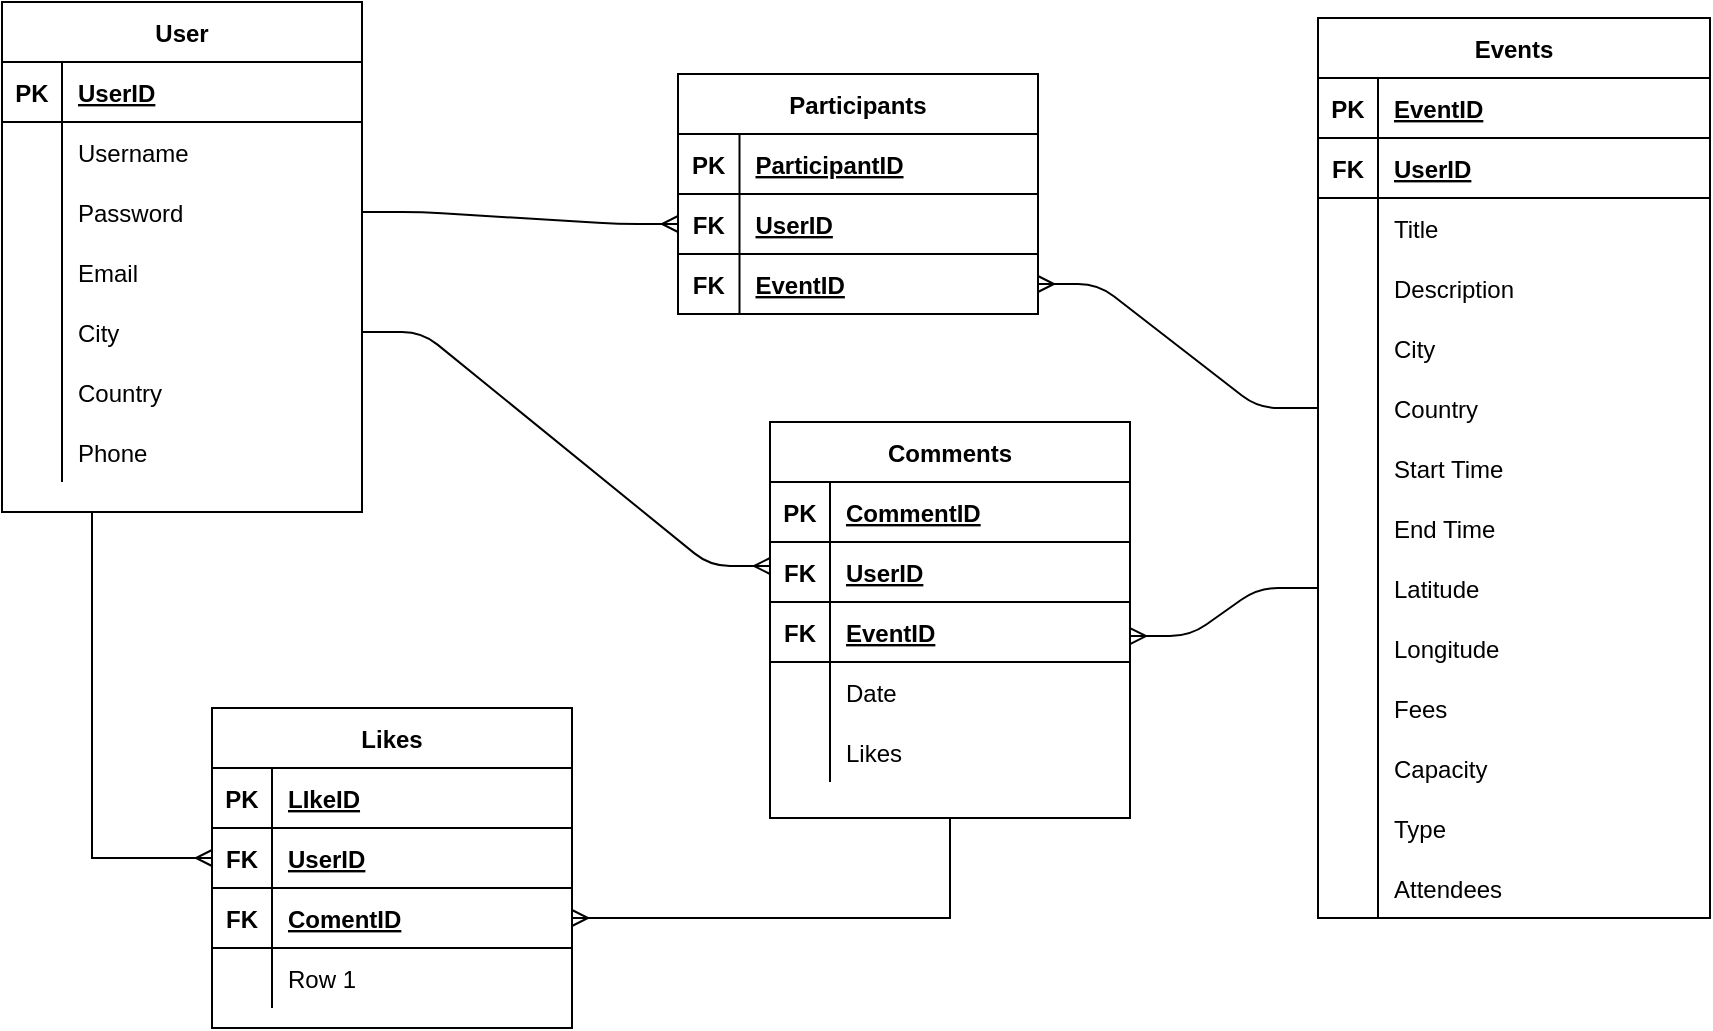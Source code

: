 <mxfile version="14.9.6" type="device"><diagram id="R2lEEEUBdFMjLlhIrx00" name="Page-1"><mxGraphModel dx="1038" dy="607" grid="0" gridSize="10" guides="1" tooltips="1" connect="1" arrows="1" fold="1" page="1" pageScale="1" pageWidth="1169" pageHeight="827" math="0" shadow="0" extFonts="Permanent Marker^https://fonts.googleapis.com/css?family=Permanent+Marker"><root><mxCell id="0"/><mxCell id="1" parent="0"/><mxCell id="35E9aTL5bJsYNEVl3tkV-25" style="edgeStyle=orthogonalEdgeStyle;rounded=0;orthogonalLoop=1;jettySize=auto;html=1;exitX=0.25;exitY=1;exitDx=0;exitDy=0;endArrow=ERmany;endFill=0;" parent="1" source="BqN4c9QAZOn9QzjcH6b2-1" target="35E9aTL5bJsYNEVl3tkV-14" edge="1"><mxGeometry relative="1" as="geometry"/></mxCell><mxCell id="BqN4c9QAZOn9QzjcH6b2-1" value="User" style="shape=table;startSize=30;container=1;collapsible=1;childLayout=tableLayout;fixedRows=1;rowLines=0;fontStyle=1;align=center;resizeLast=1;" parent="1" vertex="1"><mxGeometry x="25" y="24" width="180" height="255" as="geometry"/></mxCell><mxCell id="BqN4c9QAZOn9QzjcH6b2-2" value="" style="shape=partialRectangle;collapsible=0;dropTarget=0;pointerEvents=0;fillColor=none;top=0;left=0;bottom=1;right=0;points=[[0,0.5],[1,0.5]];portConstraint=eastwest;" parent="BqN4c9QAZOn9QzjcH6b2-1" vertex="1"><mxGeometry y="30" width="180" height="30" as="geometry"/></mxCell><mxCell id="BqN4c9QAZOn9QzjcH6b2-3" value="PK" style="shape=partialRectangle;connectable=0;fillColor=none;top=0;left=0;bottom=0;right=0;fontStyle=1;overflow=hidden;" parent="BqN4c9QAZOn9QzjcH6b2-2" vertex="1"><mxGeometry width="30" height="30" as="geometry"/></mxCell><mxCell id="BqN4c9QAZOn9QzjcH6b2-4" value="UserID" style="shape=partialRectangle;connectable=0;fillColor=none;top=0;left=0;bottom=0;right=0;align=left;spacingLeft=6;fontStyle=5;overflow=hidden;" parent="BqN4c9QAZOn9QzjcH6b2-2" vertex="1"><mxGeometry x="30" width="150" height="30" as="geometry"/></mxCell><mxCell id="BqN4c9QAZOn9QzjcH6b2-5" value="" style="shape=partialRectangle;collapsible=0;dropTarget=0;pointerEvents=0;fillColor=none;top=0;left=0;bottom=0;right=0;points=[[0,0.5],[1,0.5]];portConstraint=eastwest;" parent="BqN4c9QAZOn9QzjcH6b2-1" vertex="1"><mxGeometry y="60" width="180" height="30" as="geometry"/></mxCell><mxCell id="BqN4c9QAZOn9QzjcH6b2-6" value="" style="shape=partialRectangle;connectable=0;fillColor=none;top=0;left=0;bottom=0;right=0;editable=1;overflow=hidden;" parent="BqN4c9QAZOn9QzjcH6b2-5" vertex="1"><mxGeometry width="30" height="30" as="geometry"/></mxCell><mxCell id="BqN4c9QAZOn9QzjcH6b2-7" value="Username" style="shape=partialRectangle;connectable=0;fillColor=none;top=0;left=0;bottom=0;right=0;align=left;spacingLeft=6;overflow=hidden;" parent="BqN4c9QAZOn9QzjcH6b2-5" vertex="1"><mxGeometry x="30" width="150" height="30" as="geometry"/></mxCell><mxCell id="BqN4c9QAZOn9QzjcH6b2-8" value="" style="shape=partialRectangle;collapsible=0;dropTarget=0;pointerEvents=0;fillColor=none;top=0;left=0;bottom=0;right=0;points=[[0,0.5],[1,0.5]];portConstraint=eastwest;" parent="BqN4c9QAZOn9QzjcH6b2-1" vertex="1"><mxGeometry y="90" width="180" height="30" as="geometry"/></mxCell><mxCell id="BqN4c9QAZOn9QzjcH6b2-9" value="" style="shape=partialRectangle;connectable=0;fillColor=none;top=0;left=0;bottom=0;right=0;editable=1;overflow=hidden;" parent="BqN4c9QAZOn9QzjcH6b2-8" vertex="1"><mxGeometry width="30" height="30" as="geometry"/></mxCell><mxCell id="BqN4c9QAZOn9QzjcH6b2-10" value="Password" style="shape=partialRectangle;connectable=0;fillColor=none;top=0;left=0;bottom=0;right=0;align=left;spacingLeft=6;overflow=hidden;" parent="BqN4c9QAZOn9QzjcH6b2-8" vertex="1"><mxGeometry x="30" width="150" height="30" as="geometry"/></mxCell><mxCell id="BqN4c9QAZOn9QzjcH6b2-11" value="" style="shape=partialRectangle;collapsible=0;dropTarget=0;pointerEvents=0;fillColor=none;top=0;left=0;bottom=0;right=0;points=[[0,0.5],[1,0.5]];portConstraint=eastwest;" parent="BqN4c9QAZOn9QzjcH6b2-1" vertex="1"><mxGeometry y="120" width="180" height="30" as="geometry"/></mxCell><mxCell id="BqN4c9QAZOn9QzjcH6b2-12" value="" style="shape=partialRectangle;connectable=0;fillColor=none;top=0;left=0;bottom=0;right=0;editable=1;overflow=hidden;" parent="BqN4c9QAZOn9QzjcH6b2-11" vertex="1"><mxGeometry width="30" height="30" as="geometry"/></mxCell><mxCell id="BqN4c9QAZOn9QzjcH6b2-13" value="Email" style="shape=partialRectangle;connectable=0;fillColor=none;top=0;left=0;bottom=0;right=0;align=left;spacingLeft=6;overflow=hidden;" parent="BqN4c9QAZOn9QzjcH6b2-11" vertex="1"><mxGeometry x="30" width="150" height="30" as="geometry"/></mxCell><mxCell id="BqN4c9QAZOn9QzjcH6b2-14" value="" style="shape=partialRectangle;collapsible=0;dropTarget=0;pointerEvents=0;fillColor=none;top=0;left=0;bottom=0;right=0;points=[[0,0.5],[1,0.5]];portConstraint=eastwest;" parent="BqN4c9QAZOn9QzjcH6b2-1" vertex="1"><mxGeometry y="150" width="180" height="30" as="geometry"/></mxCell><mxCell id="BqN4c9QAZOn9QzjcH6b2-15" value="" style="shape=partialRectangle;connectable=0;fillColor=none;top=0;left=0;bottom=0;right=0;editable=1;overflow=hidden;" parent="BqN4c9QAZOn9QzjcH6b2-14" vertex="1"><mxGeometry width="30" height="30" as="geometry"/></mxCell><mxCell id="BqN4c9QAZOn9QzjcH6b2-16" value="City" style="shape=partialRectangle;connectable=0;fillColor=none;top=0;left=0;bottom=0;right=0;align=left;spacingLeft=6;overflow=hidden;" parent="BqN4c9QAZOn9QzjcH6b2-14" vertex="1"><mxGeometry x="30" width="150" height="30" as="geometry"/></mxCell><mxCell id="BqN4c9QAZOn9QzjcH6b2-17" value="" style="shape=partialRectangle;collapsible=0;dropTarget=0;pointerEvents=0;fillColor=none;top=0;left=0;bottom=0;right=0;points=[[0,0.5],[1,0.5]];portConstraint=eastwest;" parent="BqN4c9QAZOn9QzjcH6b2-1" vertex="1"><mxGeometry y="180" width="180" height="30" as="geometry"/></mxCell><mxCell id="BqN4c9QAZOn9QzjcH6b2-18" value="" style="shape=partialRectangle;connectable=0;fillColor=none;top=0;left=0;bottom=0;right=0;editable=1;overflow=hidden;" parent="BqN4c9QAZOn9QzjcH6b2-17" vertex="1"><mxGeometry width="30" height="30" as="geometry"/></mxCell><mxCell id="BqN4c9QAZOn9QzjcH6b2-19" value="Country" style="shape=partialRectangle;connectable=0;fillColor=none;top=0;left=0;bottom=0;right=0;align=left;spacingLeft=6;overflow=hidden;" parent="BqN4c9QAZOn9QzjcH6b2-17" vertex="1"><mxGeometry x="30" width="150" height="30" as="geometry"/></mxCell><mxCell id="OH2ptNLrjtJ3HRjTBKFu-15" value="" style="shape=partialRectangle;collapsible=0;dropTarget=0;pointerEvents=0;fillColor=none;top=0;left=0;bottom=0;right=0;points=[[0,0.5],[1,0.5]];portConstraint=eastwest;" parent="BqN4c9QAZOn9QzjcH6b2-1" vertex="1"><mxGeometry y="210" width="180" height="30" as="geometry"/></mxCell><mxCell id="OH2ptNLrjtJ3HRjTBKFu-16" value="" style="shape=partialRectangle;connectable=0;fillColor=none;top=0;left=0;bottom=0;right=0;editable=1;overflow=hidden;" parent="OH2ptNLrjtJ3HRjTBKFu-15" vertex="1"><mxGeometry width="30" height="30" as="geometry"/></mxCell><mxCell id="OH2ptNLrjtJ3HRjTBKFu-17" value="Phone" style="shape=partialRectangle;connectable=0;fillColor=none;top=0;left=0;bottom=0;right=0;align=left;spacingLeft=6;overflow=hidden;" parent="OH2ptNLrjtJ3HRjTBKFu-15" vertex="1"><mxGeometry x="30" width="150" height="30" as="geometry"/></mxCell><mxCell id="BqN4c9QAZOn9QzjcH6b2-23" value="Events" style="shape=table;startSize=30;container=1;collapsible=1;childLayout=tableLayout;fixedRows=1;rowLines=0;fontStyle=1;align=center;resizeLast=1;" parent="1" vertex="1"><mxGeometry x="683" y="32" width="196" height="450" as="geometry"/></mxCell><mxCell id="BqN4c9QAZOn9QzjcH6b2-24" value="" style="shape=partialRectangle;collapsible=0;dropTarget=0;pointerEvents=0;fillColor=none;top=0;left=0;bottom=1;right=0;points=[[0,0.5],[1,0.5]];portConstraint=eastwest;" parent="BqN4c9QAZOn9QzjcH6b2-23" vertex="1"><mxGeometry y="30" width="196" height="30" as="geometry"/></mxCell><mxCell id="BqN4c9QAZOn9QzjcH6b2-25" value="PK" style="shape=partialRectangle;connectable=0;fillColor=none;top=0;left=0;bottom=0;right=0;fontStyle=1;overflow=hidden;" parent="BqN4c9QAZOn9QzjcH6b2-24" vertex="1"><mxGeometry width="30" height="30" as="geometry"/></mxCell><mxCell id="BqN4c9QAZOn9QzjcH6b2-26" value="EventID" style="shape=partialRectangle;connectable=0;fillColor=none;top=0;left=0;bottom=0;right=0;align=left;spacingLeft=6;fontStyle=5;overflow=hidden;" parent="BqN4c9QAZOn9QzjcH6b2-24" vertex="1"><mxGeometry x="30" width="166" height="30" as="geometry"/></mxCell><mxCell id="BqN4c9QAZOn9QzjcH6b2-36" value="" style="shape=partialRectangle;collapsible=0;dropTarget=0;pointerEvents=0;fillColor=none;top=0;left=0;bottom=1;right=0;points=[[0,0.5],[1,0.5]];portConstraint=eastwest;" parent="BqN4c9QAZOn9QzjcH6b2-23" vertex="1"><mxGeometry y="60" width="196" height="30" as="geometry"/></mxCell><mxCell id="BqN4c9QAZOn9QzjcH6b2-37" value="FK" style="shape=partialRectangle;connectable=0;fillColor=none;top=0;left=0;bottom=0;right=0;fontStyle=1;overflow=hidden;" parent="BqN4c9QAZOn9QzjcH6b2-36" vertex="1"><mxGeometry width="30" height="30" as="geometry"/></mxCell><mxCell id="BqN4c9QAZOn9QzjcH6b2-38" value="UserID" style="shape=partialRectangle;connectable=0;fillColor=none;top=0;left=0;bottom=0;right=0;align=left;spacingLeft=6;fontStyle=5;overflow=hidden;" parent="BqN4c9QAZOn9QzjcH6b2-36" vertex="1"><mxGeometry x="30" width="166" height="30" as="geometry"/></mxCell><mxCell id="BqN4c9QAZOn9QzjcH6b2-48" value="" style="shape=partialRectangle;collapsible=0;dropTarget=0;pointerEvents=0;fillColor=none;top=0;left=0;bottom=0;right=0;points=[[0,0.5],[1,0.5]];portConstraint=eastwest;" parent="BqN4c9QAZOn9QzjcH6b2-23" vertex="1"><mxGeometry y="90" width="196" height="30" as="geometry"/></mxCell><mxCell id="BqN4c9QAZOn9QzjcH6b2-49" value="" style="shape=partialRectangle;connectable=0;fillColor=none;top=0;left=0;bottom=0;right=0;editable=1;overflow=hidden;" parent="BqN4c9QAZOn9QzjcH6b2-48" vertex="1"><mxGeometry width="30" height="30" as="geometry"/></mxCell><mxCell id="BqN4c9QAZOn9QzjcH6b2-50" value="Title" style="shape=partialRectangle;connectable=0;fillColor=none;top=0;left=0;bottom=0;right=0;align=left;spacingLeft=6;overflow=hidden;" parent="BqN4c9QAZOn9QzjcH6b2-48" vertex="1"><mxGeometry x="30" width="166" height="30" as="geometry"/></mxCell><mxCell id="BqN4c9QAZOn9QzjcH6b2-51" value="" style="shape=partialRectangle;collapsible=0;dropTarget=0;pointerEvents=0;fillColor=none;top=0;left=0;bottom=0;right=0;points=[[0,0.5],[1,0.5]];portConstraint=eastwest;" parent="BqN4c9QAZOn9QzjcH6b2-23" vertex="1"><mxGeometry y="120" width="196" height="30" as="geometry"/></mxCell><mxCell id="BqN4c9QAZOn9QzjcH6b2-52" value="" style="shape=partialRectangle;connectable=0;fillColor=none;top=0;left=0;bottom=0;right=0;editable=1;overflow=hidden;" parent="BqN4c9QAZOn9QzjcH6b2-51" vertex="1"><mxGeometry width="30" height="30" as="geometry"/></mxCell><mxCell id="BqN4c9QAZOn9QzjcH6b2-53" value="Description" style="shape=partialRectangle;connectable=0;fillColor=none;top=0;left=0;bottom=0;right=0;align=left;spacingLeft=6;overflow=hidden;" parent="BqN4c9QAZOn9QzjcH6b2-51" vertex="1"><mxGeometry x="30" width="166" height="30" as="geometry"/></mxCell><mxCell id="BqN4c9QAZOn9QzjcH6b2-27" value="" style="shape=partialRectangle;collapsible=0;dropTarget=0;pointerEvents=0;fillColor=none;top=0;left=0;bottom=0;right=0;points=[[0,0.5],[1,0.5]];portConstraint=eastwest;" parent="BqN4c9QAZOn9QzjcH6b2-23" vertex="1"><mxGeometry y="150" width="196" height="30" as="geometry"/></mxCell><mxCell id="BqN4c9QAZOn9QzjcH6b2-28" value="" style="shape=partialRectangle;connectable=0;fillColor=none;top=0;left=0;bottom=0;right=0;editable=1;overflow=hidden;" parent="BqN4c9QAZOn9QzjcH6b2-27" vertex="1"><mxGeometry width="30" height="30" as="geometry"/></mxCell><mxCell id="BqN4c9QAZOn9QzjcH6b2-29" value="City" style="shape=partialRectangle;connectable=0;fillColor=none;top=0;left=0;bottom=0;right=0;align=left;spacingLeft=6;overflow=hidden;" parent="BqN4c9QAZOn9QzjcH6b2-27" vertex="1"><mxGeometry x="30" width="166" height="30" as="geometry"/></mxCell><mxCell id="BqN4c9QAZOn9QzjcH6b2-30" value="" style="shape=partialRectangle;collapsible=0;dropTarget=0;pointerEvents=0;fillColor=none;top=0;left=0;bottom=0;right=0;points=[[0,0.5],[1,0.5]];portConstraint=eastwest;" parent="BqN4c9QAZOn9QzjcH6b2-23" vertex="1"><mxGeometry y="180" width="196" height="30" as="geometry"/></mxCell><mxCell id="BqN4c9QAZOn9QzjcH6b2-31" value="" style="shape=partialRectangle;connectable=0;fillColor=none;top=0;left=0;bottom=0;right=0;editable=1;overflow=hidden;" parent="BqN4c9QAZOn9QzjcH6b2-30" vertex="1"><mxGeometry width="30" height="30" as="geometry"/></mxCell><mxCell id="BqN4c9QAZOn9QzjcH6b2-32" value="Country" style="shape=partialRectangle;connectable=0;fillColor=none;top=0;left=0;bottom=0;right=0;align=left;spacingLeft=6;overflow=hidden;" parent="BqN4c9QAZOn9QzjcH6b2-30" vertex="1"><mxGeometry x="30" width="166" height="30" as="geometry"/></mxCell><mxCell id="BqN4c9QAZOn9QzjcH6b2-33" value="" style="shape=partialRectangle;collapsible=0;dropTarget=0;pointerEvents=0;fillColor=none;top=0;left=0;bottom=0;right=0;points=[[0,0.5],[1,0.5]];portConstraint=eastwest;" parent="BqN4c9QAZOn9QzjcH6b2-23" vertex="1"><mxGeometry y="210" width="196" height="30" as="geometry"/></mxCell><mxCell id="BqN4c9QAZOn9QzjcH6b2-34" value="" style="shape=partialRectangle;connectable=0;fillColor=none;top=0;left=0;bottom=0;right=0;editable=1;overflow=hidden;" parent="BqN4c9QAZOn9QzjcH6b2-33" vertex="1"><mxGeometry width="30" height="30" as="geometry"/></mxCell><mxCell id="BqN4c9QAZOn9QzjcH6b2-35" value="Start Time" style="shape=partialRectangle;connectable=0;fillColor=none;top=0;left=0;bottom=0;right=0;align=left;spacingLeft=6;overflow=hidden;" parent="BqN4c9QAZOn9QzjcH6b2-33" vertex="1"><mxGeometry x="30" width="166" height="30" as="geometry"/></mxCell><mxCell id="BqN4c9QAZOn9QzjcH6b2-73" value="" style="shape=partialRectangle;collapsible=0;dropTarget=0;pointerEvents=0;fillColor=none;top=0;left=0;bottom=0;right=0;points=[[0,0.5],[1,0.5]];portConstraint=eastwest;" parent="BqN4c9QAZOn9QzjcH6b2-23" vertex="1"><mxGeometry y="240" width="196" height="30" as="geometry"/></mxCell><mxCell id="BqN4c9QAZOn9QzjcH6b2-74" value="" style="shape=partialRectangle;connectable=0;fillColor=none;top=0;left=0;bottom=0;right=0;editable=1;overflow=hidden;" parent="BqN4c9QAZOn9QzjcH6b2-73" vertex="1"><mxGeometry width="30" height="30" as="geometry"/></mxCell><mxCell id="BqN4c9QAZOn9QzjcH6b2-75" value="End Time" style="shape=partialRectangle;connectable=0;fillColor=none;top=0;left=0;bottom=0;right=0;align=left;spacingLeft=6;overflow=hidden;" parent="BqN4c9QAZOn9QzjcH6b2-73" vertex="1"><mxGeometry x="30" width="166" height="30" as="geometry"/></mxCell><mxCell id="BqN4c9QAZOn9QzjcH6b2-39" value="" style="shape=partialRectangle;collapsible=0;dropTarget=0;pointerEvents=0;fillColor=none;top=0;left=0;bottom=0;right=0;points=[[0,0.5],[1,0.5]];portConstraint=eastwest;" parent="BqN4c9QAZOn9QzjcH6b2-23" vertex="1"><mxGeometry y="270" width="196" height="30" as="geometry"/></mxCell><mxCell id="BqN4c9QAZOn9QzjcH6b2-40" value="" style="shape=partialRectangle;connectable=0;fillColor=none;top=0;left=0;bottom=0;right=0;editable=1;overflow=hidden;" parent="BqN4c9QAZOn9QzjcH6b2-39" vertex="1"><mxGeometry width="30" height="30" as="geometry"/></mxCell><mxCell id="BqN4c9QAZOn9QzjcH6b2-41" value="Latitude" style="shape=partialRectangle;connectable=0;fillColor=none;top=0;left=0;bottom=0;right=0;align=left;spacingLeft=6;overflow=hidden;" parent="BqN4c9QAZOn9QzjcH6b2-39" vertex="1"><mxGeometry x="30" width="166" height="30" as="geometry"/></mxCell><mxCell id="WZubPEDac0rWQUMHxDl5-1" value="" style="shape=partialRectangle;collapsible=0;dropTarget=0;pointerEvents=0;fillColor=none;top=0;left=0;bottom=0;right=0;points=[[0,0.5],[1,0.5]];portConstraint=eastwest;" vertex="1" parent="BqN4c9QAZOn9QzjcH6b2-23"><mxGeometry y="300" width="196" height="30" as="geometry"/></mxCell><mxCell id="WZubPEDac0rWQUMHxDl5-2" value="" style="shape=partialRectangle;connectable=0;fillColor=none;top=0;left=0;bottom=0;right=0;editable=1;overflow=hidden;" vertex="1" parent="WZubPEDac0rWQUMHxDl5-1"><mxGeometry width="30" height="30" as="geometry"/></mxCell><mxCell id="WZubPEDac0rWQUMHxDl5-3" value="Longitude" style="shape=partialRectangle;connectable=0;fillColor=none;top=0;left=0;bottom=0;right=0;align=left;spacingLeft=6;overflow=hidden;" vertex="1" parent="WZubPEDac0rWQUMHxDl5-1"><mxGeometry x="30" width="166" height="30" as="geometry"/></mxCell><mxCell id="BqN4c9QAZOn9QzjcH6b2-42" value="" style="shape=partialRectangle;collapsible=0;dropTarget=0;pointerEvents=0;fillColor=none;top=0;left=0;bottom=0;right=0;points=[[0,0.5],[1,0.5]];portConstraint=eastwest;" parent="BqN4c9QAZOn9QzjcH6b2-23" vertex="1"><mxGeometry y="330" width="196" height="30" as="geometry"/></mxCell><mxCell id="BqN4c9QAZOn9QzjcH6b2-43" value="" style="shape=partialRectangle;connectable=0;fillColor=none;top=0;left=0;bottom=0;right=0;editable=1;overflow=hidden;" parent="BqN4c9QAZOn9QzjcH6b2-42" vertex="1"><mxGeometry width="30" height="30" as="geometry"/></mxCell><mxCell id="BqN4c9QAZOn9QzjcH6b2-44" value="Fees" style="shape=partialRectangle;connectable=0;fillColor=none;top=0;left=0;bottom=0;right=0;align=left;spacingLeft=6;overflow=hidden;" parent="BqN4c9QAZOn9QzjcH6b2-42" vertex="1"><mxGeometry x="30" width="166" height="30" as="geometry"/></mxCell><mxCell id="BqN4c9QAZOn9QzjcH6b2-45" value="" style="shape=partialRectangle;collapsible=0;dropTarget=0;pointerEvents=0;fillColor=none;top=0;left=0;bottom=0;right=0;points=[[0,0.5],[1,0.5]];portConstraint=eastwest;" parent="BqN4c9QAZOn9QzjcH6b2-23" vertex="1"><mxGeometry y="360" width="196" height="30" as="geometry"/></mxCell><mxCell id="BqN4c9QAZOn9QzjcH6b2-46" value="" style="shape=partialRectangle;connectable=0;fillColor=none;top=0;left=0;bottom=0;right=0;editable=1;overflow=hidden;" parent="BqN4c9QAZOn9QzjcH6b2-45" vertex="1"><mxGeometry width="30" height="30" as="geometry"/></mxCell><mxCell id="BqN4c9QAZOn9QzjcH6b2-47" value="Capacity" style="shape=partialRectangle;connectable=0;fillColor=none;top=0;left=0;bottom=0;right=0;align=left;spacingLeft=6;overflow=hidden;" parent="BqN4c9QAZOn9QzjcH6b2-45" vertex="1"><mxGeometry x="30" width="166" height="30" as="geometry"/></mxCell><mxCell id="OH2ptNLrjtJ3HRjTBKFu-24" value="" style="shape=partialRectangle;collapsible=0;dropTarget=0;pointerEvents=0;fillColor=none;top=0;left=0;bottom=0;right=0;points=[[0,0.5],[1,0.5]];portConstraint=eastwest;" parent="BqN4c9QAZOn9QzjcH6b2-23" vertex="1"><mxGeometry y="390" width="196" height="30" as="geometry"/></mxCell><mxCell id="OH2ptNLrjtJ3HRjTBKFu-25" value="" style="shape=partialRectangle;connectable=0;fillColor=none;top=0;left=0;bottom=0;right=0;editable=1;overflow=hidden;" parent="OH2ptNLrjtJ3HRjTBKFu-24" vertex="1"><mxGeometry width="30" height="30" as="geometry"/></mxCell><mxCell id="OH2ptNLrjtJ3HRjTBKFu-26" value="Type" style="shape=partialRectangle;connectable=0;fillColor=none;top=0;left=0;bottom=0;right=0;align=left;spacingLeft=6;overflow=hidden;" parent="OH2ptNLrjtJ3HRjTBKFu-24" vertex="1"><mxGeometry x="30" width="166" height="30" as="geometry"/></mxCell><mxCell id="PiMtEiF51a-bkh518QgY-1" value="" style="shape=partialRectangle;collapsible=0;dropTarget=0;pointerEvents=0;fillColor=none;top=0;left=0;bottom=0;right=0;points=[[0,0.5],[1,0.5]];portConstraint=eastwest;" parent="BqN4c9QAZOn9QzjcH6b2-23" vertex="1"><mxGeometry y="420" width="196" height="30" as="geometry"/></mxCell><mxCell id="PiMtEiF51a-bkh518QgY-2" value="" style="shape=partialRectangle;connectable=0;fillColor=none;top=0;left=0;bottom=0;right=0;editable=1;overflow=hidden;" parent="PiMtEiF51a-bkh518QgY-1" vertex="1"><mxGeometry width="30" height="30" as="geometry"/></mxCell><mxCell id="PiMtEiF51a-bkh518QgY-3" value="Attendees" style="shape=partialRectangle;connectable=0;fillColor=none;top=0;left=0;bottom=0;right=0;align=left;spacingLeft=6;overflow=hidden;" parent="PiMtEiF51a-bkh518QgY-1" vertex="1"><mxGeometry x="30" width="166" height="30" as="geometry"/></mxCell><mxCell id="BqN4c9QAZOn9QzjcH6b2-54" value="Participants" style="shape=table;startSize=30;container=1;collapsible=1;childLayout=tableLayout;fixedRows=1;rowLines=0;fontStyle=1;align=center;resizeLast=1;" parent="1" vertex="1"><mxGeometry x="363" y="60" width="180" height="120" as="geometry"/></mxCell><mxCell id="BqN4c9QAZOn9QzjcH6b2-55" value="" style="shape=partialRectangle;collapsible=0;dropTarget=0;pointerEvents=0;fillColor=none;top=0;left=0;bottom=1;right=0;points=[[0,0.5],[1,0.5]];portConstraint=eastwest;" parent="BqN4c9QAZOn9QzjcH6b2-54" vertex="1"><mxGeometry y="30" width="180" height="30" as="geometry"/></mxCell><mxCell id="BqN4c9QAZOn9QzjcH6b2-56" value="PK" style="shape=partialRectangle;connectable=0;fillColor=none;top=0;left=0;bottom=0;right=0;fontStyle=1;overflow=hidden;" parent="BqN4c9QAZOn9QzjcH6b2-55" vertex="1"><mxGeometry width="30.75" height="30" as="geometry"/></mxCell><mxCell id="BqN4c9QAZOn9QzjcH6b2-57" value="ParticipantID" style="shape=partialRectangle;connectable=0;fillColor=none;top=0;left=0;bottom=0;right=0;align=left;spacingLeft=6;fontStyle=5;overflow=hidden;" parent="BqN4c9QAZOn9QzjcH6b2-55" vertex="1"><mxGeometry x="30.75" width="149.25" height="30" as="geometry"/></mxCell><mxCell id="BqN4c9QAZOn9QzjcH6b2-67" value="" style="shape=partialRectangle;collapsible=0;dropTarget=0;pointerEvents=0;fillColor=none;top=0;left=0;bottom=1;right=0;points=[[0,0.5],[1,0.5]];portConstraint=eastwest;" parent="BqN4c9QAZOn9QzjcH6b2-54" vertex="1"><mxGeometry y="60" width="180" height="30" as="geometry"/></mxCell><mxCell id="BqN4c9QAZOn9QzjcH6b2-68" value="FK" style="shape=partialRectangle;connectable=0;fillColor=none;top=0;left=0;bottom=0;right=0;fontStyle=1;overflow=hidden;" parent="BqN4c9QAZOn9QzjcH6b2-67" vertex="1"><mxGeometry width="30.75" height="30" as="geometry"/></mxCell><mxCell id="BqN4c9QAZOn9QzjcH6b2-69" value="UserID" style="shape=partialRectangle;connectable=0;fillColor=none;top=0;left=0;bottom=0;right=0;align=left;spacingLeft=6;fontStyle=5;overflow=hidden;" parent="BqN4c9QAZOn9QzjcH6b2-67" vertex="1"><mxGeometry x="30.75" width="149.25" height="30" as="geometry"/></mxCell><mxCell id="BqN4c9QAZOn9QzjcH6b2-70" value="" style="shape=partialRectangle;collapsible=0;dropTarget=0;pointerEvents=0;fillColor=none;top=0;left=0;bottom=1;right=0;points=[[0,0.5],[1,0.5]];portConstraint=eastwest;" parent="BqN4c9QAZOn9QzjcH6b2-54" vertex="1"><mxGeometry y="90" width="180" height="30" as="geometry"/></mxCell><mxCell id="BqN4c9QAZOn9QzjcH6b2-71" value="FK" style="shape=partialRectangle;connectable=0;fillColor=none;top=0;left=0;bottom=0;right=0;fontStyle=1;overflow=hidden;" parent="BqN4c9QAZOn9QzjcH6b2-70" vertex="1"><mxGeometry width="30.75" height="30" as="geometry"/></mxCell><mxCell id="BqN4c9QAZOn9QzjcH6b2-72" value="EventID" style="shape=partialRectangle;connectable=0;fillColor=none;top=0;left=0;bottom=0;right=0;align=left;spacingLeft=6;fontStyle=5;overflow=hidden;" parent="BqN4c9QAZOn9QzjcH6b2-70" vertex="1"><mxGeometry x="30.75" width="149.25" height="30" as="geometry"/></mxCell><mxCell id="35E9aTL5bJsYNEVl3tkV-24" style="edgeStyle=orthogonalEdgeStyle;rounded=0;orthogonalLoop=1;jettySize=auto;html=1;exitX=0.5;exitY=1;exitDx=0;exitDy=0;entryX=1;entryY=0.5;entryDx=0;entryDy=0;endArrow=ERmany;endFill=0;" parent="1" source="BqN4c9QAZOn9QzjcH6b2-76" target="35E9aTL5bJsYNEVl3tkV-17" edge="1"><mxGeometry relative="1" as="geometry"/></mxCell><mxCell id="BqN4c9QAZOn9QzjcH6b2-76" value="Comments" style="shape=table;startSize=30;container=1;collapsible=1;childLayout=tableLayout;fixedRows=1;rowLines=0;fontStyle=1;align=center;resizeLast=1;" parent="1" vertex="1"><mxGeometry x="409" y="234" width="180" height="198" as="geometry"/></mxCell><mxCell id="BqN4c9QAZOn9QzjcH6b2-77" value="" style="shape=partialRectangle;collapsible=0;dropTarget=0;pointerEvents=0;fillColor=none;top=0;left=0;bottom=1;right=0;points=[[0,0.5],[1,0.5]];portConstraint=eastwest;" parent="BqN4c9QAZOn9QzjcH6b2-76" vertex="1"><mxGeometry y="30" width="180" height="30" as="geometry"/></mxCell><mxCell id="BqN4c9QAZOn9QzjcH6b2-78" value="PK" style="shape=partialRectangle;connectable=0;fillColor=none;top=0;left=0;bottom=0;right=0;fontStyle=1;overflow=hidden;" parent="BqN4c9QAZOn9QzjcH6b2-77" vertex="1"><mxGeometry width="30" height="30" as="geometry"/></mxCell><mxCell id="BqN4c9QAZOn9QzjcH6b2-79" value="CommentID" style="shape=partialRectangle;connectable=0;fillColor=none;top=0;left=0;bottom=0;right=0;align=left;spacingLeft=6;fontStyle=5;overflow=hidden;" parent="BqN4c9QAZOn9QzjcH6b2-77" vertex="1"><mxGeometry x="30" width="150" height="30" as="geometry"/></mxCell><mxCell id="BqN4c9QAZOn9QzjcH6b2-89" value="" style="shape=partialRectangle;collapsible=0;dropTarget=0;pointerEvents=0;fillColor=none;top=0;left=0;bottom=1;right=0;points=[[0,0.5],[1,0.5]];portConstraint=eastwest;" parent="BqN4c9QAZOn9QzjcH6b2-76" vertex="1"><mxGeometry y="60" width="180" height="30" as="geometry"/></mxCell><mxCell id="BqN4c9QAZOn9QzjcH6b2-90" value="FK" style="shape=partialRectangle;connectable=0;fillColor=none;top=0;left=0;bottom=0;right=0;fontStyle=1;overflow=hidden;" parent="BqN4c9QAZOn9QzjcH6b2-89" vertex="1"><mxGeometry width="30" height="30" as="geometry"/></mxCell><mxCell id="BqN4c9QAZOn9QzjcH6b2-91" value="UserID" style="shape=partialRectangle;connectable=0;fillColor=none;top=0;left=0;bottom=0;right=0;align=left;spacingLeft=6;fontStyle=5;overflow=hidden;" parent="BqN4c9QAZOn9QzjcH6b2-89" vertex="1"><mxGeometry x="30" width="150" height="30" as="geometry"/></mxCell><mxCell id="BqN4c9QAZOn9QzjcH6b2-92" value="" style="shape=partialRectangle;collapsible=0;dropTarget=0;pointerEvents=0;fillColor=none;top=0;left=0;bottom=1;right=0;points=[[0,0.5],[1,0.5]];portConstraint=eastwest;" parent="BqN4c9QAZOn9QzjcH6b2-76" vertex="1"><mxGeometry y="90" width="180" height="30" as="geometry"/></mxCell><mxCell id="BqN4c9QAZOn9QzjcH6b2-93" value="FK" style="shape=partialRectangle;connectable=0;fillColor=none;top=0;left=0;bottom=0;right=0;fontStyle=1;overflow=hidden;" parent="BqN4c9QAZOn9QzjcH6b2-92" vertex="1"><mxGeometry width="30" height="30" as="geometry"/></mxCell><mxCell id="BqN4c9QAZOn9QzjcH6b2-94" value="EventID" style="shape=partialRectangle;connectable=0;fillColor=none;top=0;left=0;bottom=0;right=0;align=left;spacingLeft=6;fontStyle=5;overflow=hidden;" parent="BqN4c9QAZOn9QzjcH6b2-92" vertex="1"><mxGeometry x="30" width="150" height="30" as="geometry"/></mxCell><mxCell id="BqN4c9QAZOn9QzjcH6b2-20" value="" style="shape=partialRectangle;collapsible=0;dropTarget=0;pointerEvents=0;fillColor=none;top=0;left=0;bottom=0;right=0;points=[[0,0.5],[1,0.5]];portConstraint=eastwest;" parent="BqN4c9QAZOn9QzjcH6b2-76" vertex="1"><mxGeometry y="120" width="180" height="30" as="geometry"/></mxCell><mxCell id="BqN4c9QAZOn9QzjcH6b2-21" value="" style="shape=partialRectangle;connectable=0;fillColor=none;top=0;left=0;bottom=0;right=0;editable=1;overflow=hidden;" parent="BqN4c9QAZOn9QzjcH6b2-20" vertex="1"><mxGeometry width="30" height="30" as="geometry"/></mxCell><mxCell id="BqN4c9QAZOn9QzjcH6b2-22" value="Date" style="shape=partialRectangle;connectable=0;fillColor=none;top=0;left=0;bottom=0;right=0;align=left;spacingLeft=6;overflow=hidden;" parent="BqN4c9QAZOn9QzjcH6b2-20" vertex="1"><mxGeometry x="30" width="150" height="30" as="geometry"/></mxCell><mxCell id="OH2ptNLrjtJ3HRjTBKFu-18" value="" style="shape=partialRectangle;collapsible=0;dropTarget=0;pointerEvents=0;fillColor=none;top=0;left=0;bottom=0;right=0;points=[[0,0.5],[1,0.5]];portConstraint=eastwest;" parent="BqN4c9QAZOn9QzjcH6b2-76" vertex="1"><mxGeometry y="150" width="180" height="30" as="geometry"/></mxCell><mxCell id="OH2ptNLrjtJ3HRjTBKFu-19" value="" style="shape=partialRectangle;connectable=0;fillColor=none;top=0;left=0;bottom=0;right=0;editable=1;overflow=hidden;" parent="OH2ptNLrjtJ3HRjTBKFu-18" vertex="1"><mxGeometry width="30" height="30" as="geometry"/></mxCell><mxCell id="OH2ptNLrjtJ3HRjTBKFu-20" value="Likes" style="shape=partialRectangle;connectable=0;fillColor=none;top=0;left=0;bottom=0;right=0;align=left;spacingLeft=6;overflow=hidden;" parent="OH2ptNLrjtJ3HRjTBKFu-18" vertex="1"><mxGeometry x="30" width="150" height="30" as="geometry"/></mxCell><mxCell id="BqN4c9QAZOn9QzjcH6b2-98" value="" style="edgeStyle=entityRelationEdgeStyle;fontSize=12;html=1;endArrow=ERmany;exitX=1;exitY=0.5;exitDx=0;exitDy=0;entryX=0;entryY=0.5;entryDx=0;entryDy=0;" parent="1" source="BqN4c9QAZOn9QzjcH6b2-8" target="BqN4c9QAZOn9QzjcH6b2-67" edge="1"><mxGeometry width="100" height="100" relative="1" as="geometry"><mxPoint x="453" y="355" as="sourcePoint"/><mxPoint x="553" y="255" as="targetPoint"/></mxGeometry></mxCell><mxCell id="BqN4c9QAZOn9QzjcH6b2-100" value="" style="edgeStyle=entityRelationEdgeStyle;fontSize=12;html=1;endArrow=ERmany;entryX=1;entryY=0.5;entryDx=0;entryDy=0;exitX=0;exitY=0.5;exitDx=0;exitDy=0;" parent="1" source="BqN4c9QAZOn9QzjcH6b2-30" target="BqN4c9QAZOn9QzjcH6b2-70" edge="1"><mxGeometry width="100" height="100" relative="1" as="geometry"><mxPoint x="453" y="355" as="sourcePoint"/><mxPoint x="553" y="255" as="targetPoint"/></mxGeometry></mxCell><mxCell id="BqN4c9QAZOn9QzjcH6b2-101" value="" style="edgeStyle=entityRelationEdgeStyle;fontSize=12;html=1;endArrow=ERmany;entryX=0;entryY=0.4;entryDx=0;entryDy=0;entryPerimeter=0;exitX=1;exitY=0.5;exitDx=0;exitDy=0;" parent="1" source="BqN4c9QAZOn9QzjcH6b2-14" target="BqN4c9QAZOn9QzjcH6b2-89" edge="1"><mxGeometry width="100" height="100" relative="1" as="geometry"><mxPoint x="171" y="364" as="sourcePoint"/><mxPoint x="271" y="264" as="targetPoint"/></mxGeometry></mxCell><mxCell id="BqN4c9QAZOn9QzjcH6b2-102" value="" style="edgeStyle=entityRelationEdgeStyle;fontSize=12;html=1;endArrow=ERmany;entryX=1;entryY=0.567;entryDx=0;entryDy=0;entryPerimeter=0;exitX=0;exitY=0.5;exitDx=0;exitDy=0;" parent="1" source="BqN4c9QAZOn9QzjcH6b2-39" target="BqN4c9QAZOn9QzjcH6b2-92" edge="1"><mxGeometry width="100" height="100" relative="1" as="geometry"><mxPoint x="535" y="461" as="sourcePoint"/><mxPoint x="635" y="361" as="targetPoint"/></mxGeometry></mxCell><mxCell id="35E9aTL5bJsYNEVl3tkV-1" value="Likes" style="shape=table;startSize=30;container=1;collapsible=1;childLayout=tableLayout;fixedRows=1;rowLines=0;fontStyle=1;align=center;resizeLast=1;" parent="1" vertex="1"><mxGeometry x="130" y="377" width="180" height="160" as="geometry"/></mxCell><mxCell id="35E9aTL5bJsYNEVl3tkV-2" value="" style="shape=partialRectangle;collapsible=0;dropTarget=0;pointerEvents=0;fillColor=none;top=0;left=0;bottom=1;right=0;points=[[0,0.5],[1,0.5]];portConstraint=eastwest;" parent="35E9aTL5bJsYNEVl3tkV-1" vertex="1"><mxGeometry y="30" width="180" height="30" as="geometry"/></mxCell><mxCell id="35E9aTL5bJsYNEVl3tkV-3" value="PK" style="shape=partialRectangle;connectable=0;fillColor=none;top=0;left=0;bottom=0;right=0;fontStyle=1;overflow=hidden;" parent="35E9aTL5bJsYNEVl3tkV-2" vertex="1"><mxGeometry width="30" height="30" as="geometry"/></mxCell><mxCell id="35E9aTL5bJsYNEVl3tkV-4" value="LIkeID" style="shape=partialRectangle;connectable=0;fillColor=none;top=0;left=0;bottom=0;right=0;align=left;spacingLeft=6;fontStyle=5;overflow=hidden;" parent="35E9aTL5bJsYNEVl3tkV-2" vertex="1"><mxGeometry x="30" width="150" height="30" as="geometry"/></mxCell><mxCell id="35E9aTL5bJsYNEVl3tkV-14" value="" style="shape=partialRectangle;collapsible=0;dropTarget=0;pointerEvents=0;fillColor=none;top=0;left=0;bottom=1;right=0;points=[[0,0.5],[1,0.5]];portConstraint=eastwest;" parent="35E9aTL5bJsYNEVl3tkV-1" vertex="1"><mxGeometry y="60" width="180" height="30" as="geometry"/></mxCell><mxCell id="35E9aTL5bJsYNEVl3tkV-15" value="FK" style="shape=partialRectangle;connectable=0;fillColor=none;top=0;left=0;bottom=0;right=0;fontStyle=1;overflow=hidden;" parent="35E9aTL5bJsYNEVl3tkV-14" vertex="1"><mxGeometry width="30" height="30" as="geometry"/></mxCell><mxCell id="35E9aTL5bJsYNEVl3tkV-16" value="UserID" style="shape=partialRectangle;connectable=0;fillColor=none;top=0;left=0;bottom=0;right=0;align=left;spacingLeft=6;fontStyle=5;overflow=hidden;" parent="35E9aTL5bJsYNEVl3tkV-14" vertex="1"><mxGeometry x="30" width="150" height="30" as="geometry"/></mxCell><mxCell id="35E9aTL5bJsYNEVl3tkV-17" value="" style="shape=partialRectangle;collapsible=0;dropTarget=0;pointerEvents=0;fillColor=none;top=0;left=0;bottom=1;right=0;points=[[0,0.5],[1,0.5]];portConstraint=eastwest;" parent="35E9aTL5bJsYNEVl3tkV-1" vertex="1"><mxGeometry y="90" width="180" height="30" as="geometry"/></mxCell><mxCell id="35E9aTL5bJsYNEVl3tkV-18" value="FK" style="shape=partialRectangle;connectable=0;fillColor=none;top=0;left=0;bottom=0;right=0;fontStyle=1;overflow=hidden;" parent="35E9aTL5bJsYNEVl3tkV-17" vertex="1"><mxGeometry width="30" height="30" as="geometry"/></mxCell><mxCell id="35E9aTL5bJsYNEVl3tkV-19" value="ComentID" style="shape=partialRectangle;connectable=0;fillColor=none;top=0;left=0;bottom=0;right=0;align=left;spacingLeft=6;fontStyle=5;overflow=hidden;" parent="35E9aTL5bJsYNEVl3tkV-17" vertex="1"><mxGeometry x="30" width="150" height="30" as="geometry"/></mxCell><mxCell id="35E9aTL5bJsYNEVl3tkV-5" value="" style="shape=partialRectangle;collapsible=0;dropTarget=0;pointerEvents=0;fillColor=none;top=0;left=0;bottom=0;right=0;points=[[0,0.5],[1,0.5]];portConstraint=eastwest;" parent="35E9aTL5bJsYNEVl3tkV-1" vertex="1"><mxGeometry y="120" width="180" height="30" as="geometry"/></mxCell><mxCell id="35E9aTL5bJsYNEVl3tkV-6" value="" style="shape=partialRectangle;connectable=0;fillColor=none;top=0;left=0;bottom=0;right=0;editable=1;overflow=hidden;" parent="35E9aTL5bJsYNEVl3tkV-5" vertex="1"><mxGeometry width="30" height="30" as="geometry"/></mxCell><mxCell id="35E9aTL5bJsYNEVl3tkV-7" value="Row 1" style="shape=partialRectangle;connectable=0;fillColor=none;top=0;left=0;bottom=0;right=0;align=left;spacingLeft=6;overflow=hidden;" parent="35E9aTL5bJsYNEVl3tkV-5" vertex="1"><mxGeometry x="30" width="150" height="30" as="geometry"/></mxCell></root></mxGraphModel></diagram></mxfile>